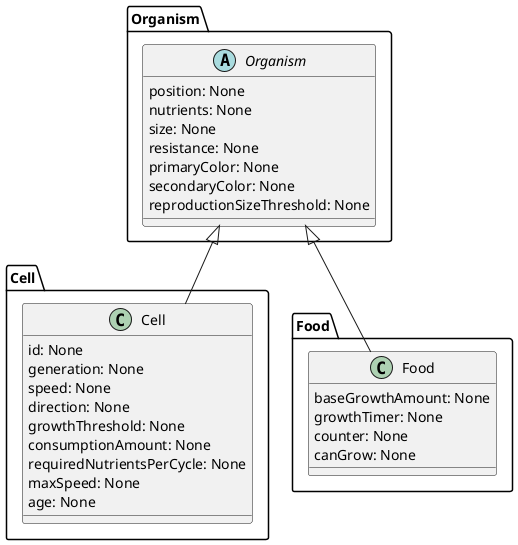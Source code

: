 @startuml
class Cell.Cell {
  id: None
  generation: None
  speed: None
  direction: None
  growthThreshold: None
  consumptionAmount: None
  requiredNutrientsPerCycle: None
  maxSpeed: None
  age: None
}
abstract class Organism.Organism {
  position: None
  nutrients: None
  size: None
  resistance: None
  primaryColor: None
  secondaryColor: None
  reproductionSizeThreshold: None
}
class Food.Food {
  baseGrowthAmount: None
  growthTimer: None
  counter: None
  canGrow: None
}

Organism.Organism <|-- Cell.Cell
Organism.Organism <|-- Food.Food
@enduml

